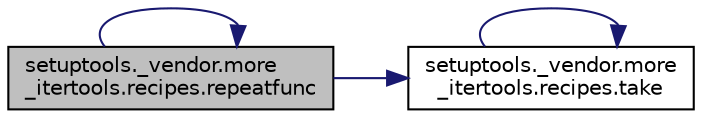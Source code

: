 digraph "setuptools._vendor.more_itertools.recipes.repeatfunc"
{
 // LATEX_PDF_SIZE
  edge [fontname="Helvetica",fontsize="10",labelfontname="Helvetica",labelfontsize="10"];
  node [fontname="Helvetica",fontsize="10",shape=record];
  rankdir="LR";
  Node1 [label="setuptools._vendor.more\l_itertools.recipes.repeatfunc",height=0.2,width=0.4,color="black", fillcolor="grey75", style="filled", fontcolor="black",tooltip=" "];
  Node1 -> Node1 [color="midnightblue",fontsize="10",style="solid",fontname="Helvetica"];
  Node1 -> Node2 [color="midnightblue",fontsize="10",style="solid",fontname="Helvetica"];
  Node2 [label="setuptools._vendor.more\l_itertools.recipes.take",height=0.2,width=0.4,color="black", fillcolor="white", style="filled",URL="$d3/da1/namespacesetuptools_1_1__vendor_1_1more__itertools_1_1recipes.html#a3501e9db076ba34775204bbe966d6e32",tooltip=" "];
  Node2 -> Node2 [color="midnightblue",fontsize="10",style="solid",fontname="Helvetica"];
}
